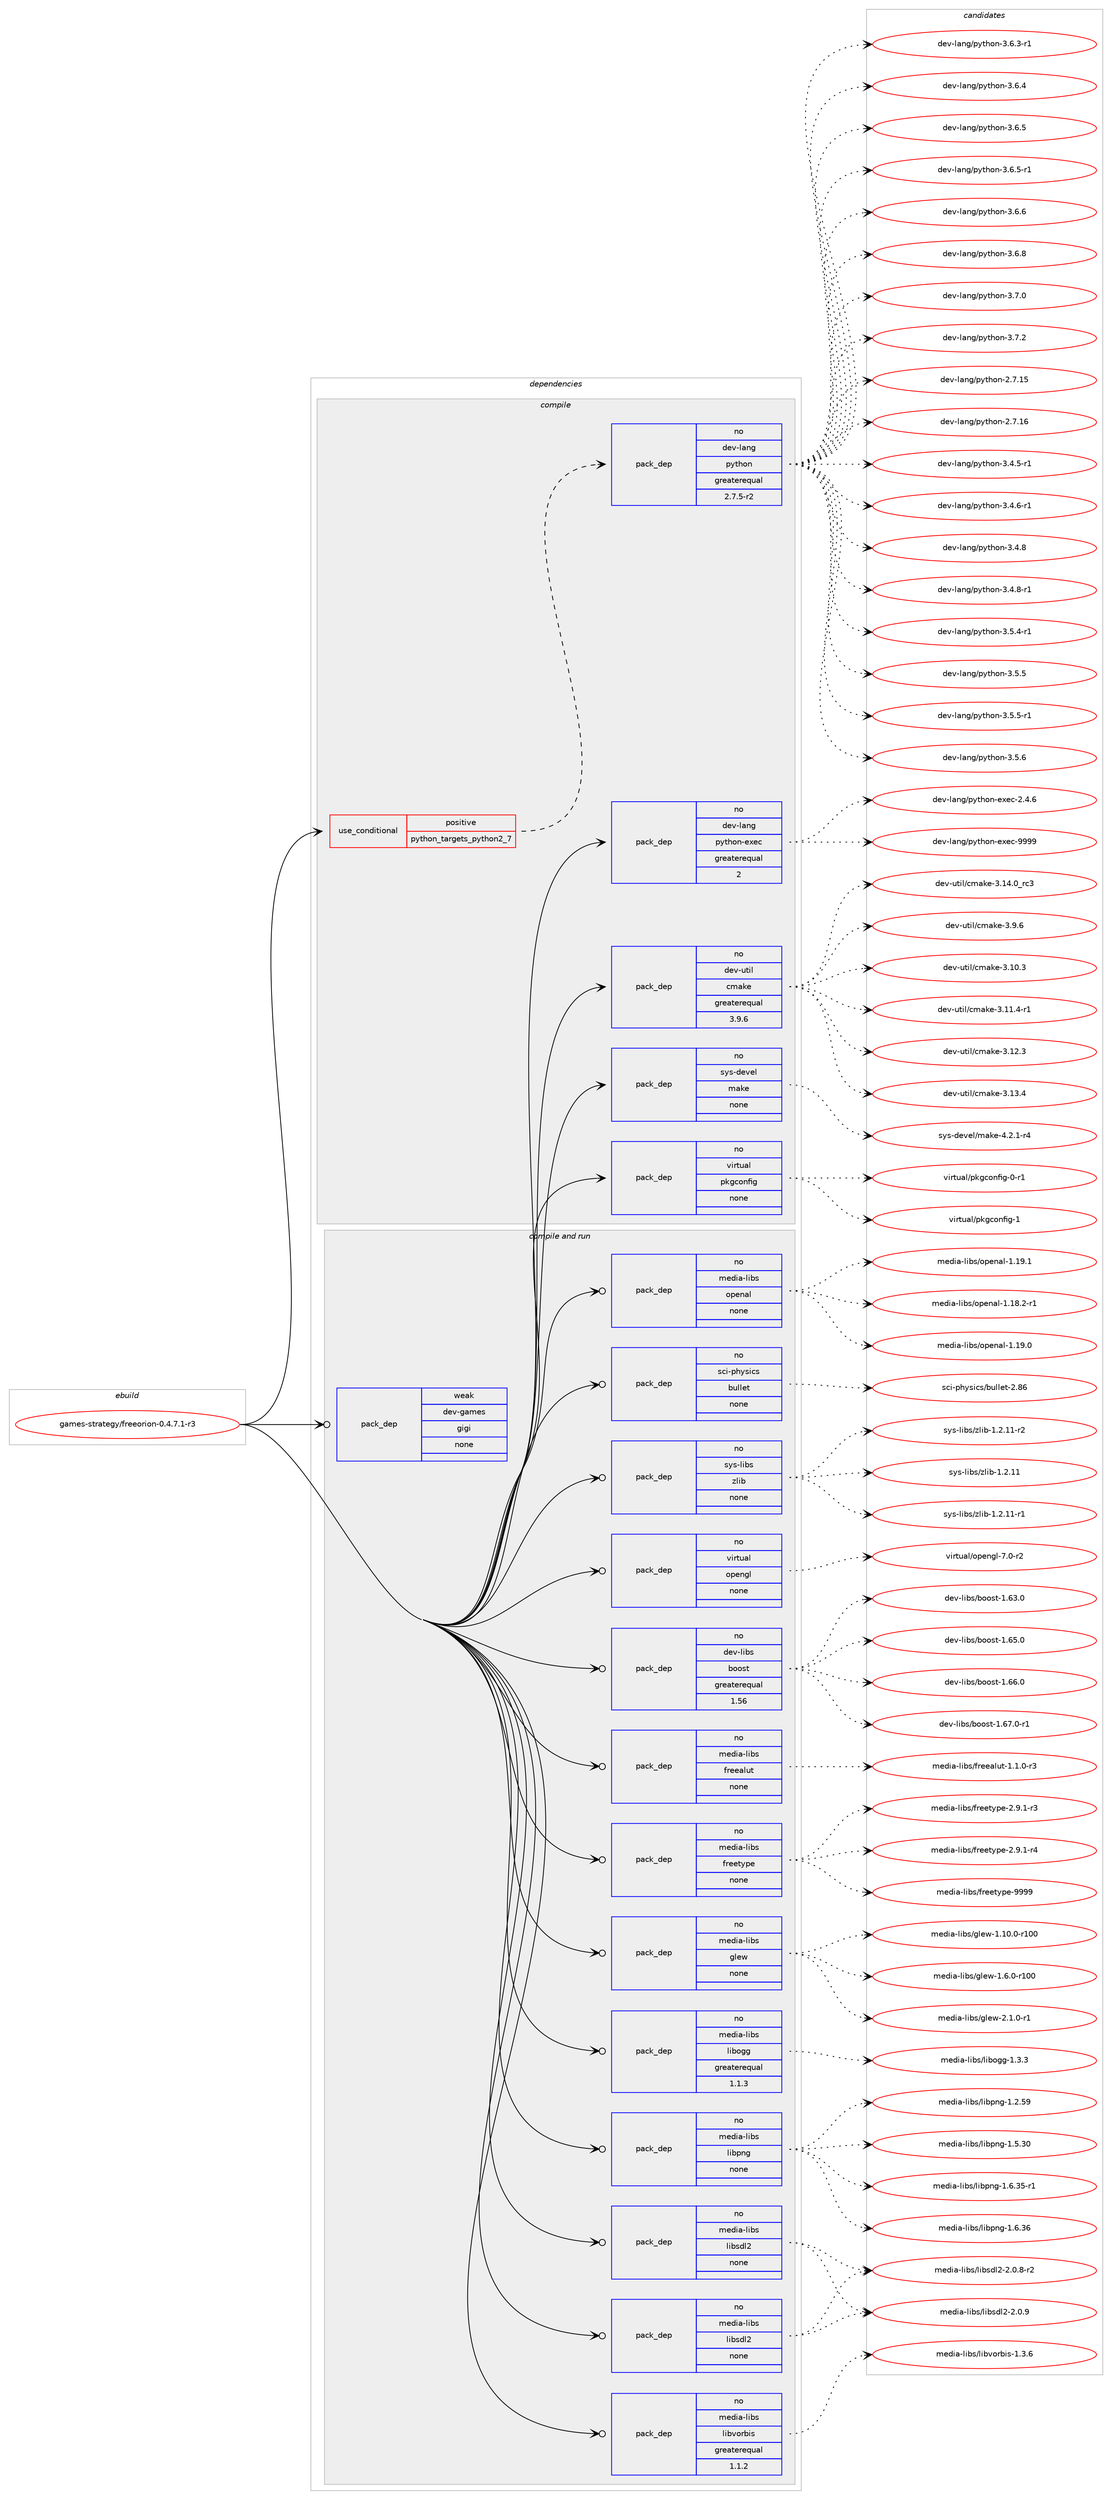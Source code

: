 digraph prolog {

# *************
# Graph options
# *************

newrank=true;
concentrate=true;
compound=true;
graph [rankdir=LR,fontname=Helvetica,fontsize=10,ranksep=1.5];#, ranksep=2.5, nodesep=0.2];
edge  [arrowhead=vee];
node  [fontname=Helvetica,fontsize=10];

# **********
# The ebuild
# **********

subgraph cluster_leftcol {
color=gray;
rank=same;
label=<<i>ebuild</i>>;
id [label="games-strategy/freeorion-0.4.7.1-r3", color=red, width=4, href="../games-strategy/freeorion-0.4.7.1-r3.svg"];
}

# ****************
# The dependencies
# ****************

subgraph cluster_midcol {
color=gray;
label=<<i>dependencies</i>>;
subgraph cluster_compile {
fillcolor="#eeeeee";
style=filled;
label=<<i>compile</i>>;
subgraph cond427213 {
dependency1561376 [label=<<TABLE BORDER="0" CELLBORDER="1" CELLSPACING="0" CELLPADDING="4"><TR><TD ROWSPAN="3" CELLPADDING="10">use_conditional</TD></TR><TR><TD>positive</TD></TR><TR><TD>python_targets_python2_7</TD></TR></TABLE>>, shape=none, color=red];
subgraph pack1110064 {
dependency1561377 [label=<<TABLE BORDER="0" CELLBORDER="1" CELLSPACING="0" CELLPADDING="4" WIDTH="220"><TR><TD ROWSPAN="6" CELLPADDING="30">pack_dep</TD></TR><TR><TD WIDTH="110">no</TD></TR><TR><TD>dev-lang</TD></TR><TR><TD>python</TD></TR><TR><TD>greaterequal</TD></TR><TR><TD>2.7.5-r2</TD></TR></TABLE>>, shape=none, color=blue];
}
dependency1561376:e -> dependency1561377:w [weight=20,style="dashed",arrowhead="vee"];
}
id:e -> dependency1561376:w [weight=20,style="solid",arrowhead="vee"];
subgraph pack1110065 {
dependency1561378 [label=<<TABLE BORDER="0" CELLBORDER="1" CELLSPACING="0" CELLPADDING="4" WIDTH="220"><TR><TD ROWSPAN="6" CELLPADDING="30">pack_dep</TD></TR><TR><TD WIDTH="110">no</TD></TR><TR><TD>dev-lang</TD></TR><TR><TD>python-exec</TD></TR><TR><TD>greaterequal</TD></TR><TR><TD>2</TD></TR></TABLE>>, shape=none, color=blue];
}
id:e -> dependency1561378:w [weight=20,style="solid",arrowhead="vee"];
subgraph pack1110066 {
dependency1561379 [label=<<TABLE BORDER="0" CELLBORDER="1" CELLSPACING="0" CELLPADDING="4" WIDTH="220"><TR><TD ROWSPAN="6" CELLPADDING="30">pack_dep</TD></TR><TR><TD WIDTH="110">no</TD></TR><TR><TD>dev-util</TD></TR><TR><TD>cmake</TD></TR><TR><TD>greaterequal</TD></TR><TR><TD>3.9.6</TD></TR></TABLE>>, shape=none, color=blue];
}
id:e -> dependency1561379:w [weight=20,style="solid",arrowhead="vee"];
subgraph pack1110067 {
dependency1561380 [label=<<TABLE BORDER="0" CELLBORDER="1" CELLSPACING="0" CELLPADDING="4" WIDTH="220"><TR><TD ROWSPAN="6" CELLPADDING="30">pack_dep</TD></TR><TR><TD WIDTH="110">no</TD></TR><TR><TD>sys-devel</TD></TR><TR><TD>make</TD></TR><TR><TD>none</TD></TR><TR><TD></TD></TR></TABLE>>, shape=none, color=blue];
}
id:e -> dependency1561380:w [weight=20,style="solid",arrowhead="vee"];
subgraph pack1110068 {
dependency1561381 [label=<<TABLE BORDER="0" CELLBORDER="1" CELLSPACING="0" CELLPADDING="4" WIDTH="220"><TR><TD ROWSPAN="6" CELLPADDING="30">pack_dep</TD></TR><TR><TD WIDTH="110">no</TD></TR><TR><TD>virtual</TD></TR><TR><TD>pkgconfig</TD></TR><TR><TD>none</TD></TR><TR><TD></TD></TR></TABLE>>, shape=none, color=blue];
}
id:e -> dependency1561381:w [weight=20,style="solid",arrowhead="vee"];
}
subgraph cluster_compileandrun {
fillcolor="#eeeeee";
style=filled;
label=<<i>compile and run</i>>;
subgraph pack1110069 {
dependency1561382 [label=<<TABLE BORDER="0" CELLBORDER="1" CELLSPACING="0" CELLPADDING="4" WIDTH="220"><TR><TD ROWSPAN="6" CELLPADDING="30">pack_dep</TD></TR><TR><TD WIDTH="110">no</TD></TR><TR><TD>dev-libs</TD></TR><TR><TD>boost</TD></TR><TR><TD>greaterequal</TD></TR><TR><TD>1.56</TD></TR></TABLE>>, shape=none, color=blue];
}
id:e -> dependency1561382:w [weight=20,style="solid",arrowhead="odotvee"];
subgraph pack1110070 {
dependency1561383 [label=<<TABLE BORDER="0" CELLBORDER="1" CELLSPACING="0" CELLPADDING="4" WIDTH="220"><TR><TD ROWSPAN="6" CELLPADDING="30">pack_dep</TD></TR><TR><TD WIDTH="110">no</TD></TR><TR><TD>media-libs</TD></TR><TR><TD>freealut</TD></TR><TR><TD>none</TD></TR><TR><TD></TD></TR></TABLE>>, shape=none, color=blue];
}
id:e -> dependency1561383:w [weight=20,style="solid",arrowhead="odotvee"];
subgraph pack1110071 {
dependency1561384 [label=<<TABLE BORDER="0" CELLBORDER="1" CELLSPACING="0" CELLPADDING="4" WIDTH="220"><TR><TD ROWSPAN="6" CELLPADDING="30">pack_dep</TD></TR><TR><TD WIDTH="110">no</TD></TR><TR><TD>media-libs</TD></TR><TR><TD>freetype</TD></TR><TR><TD>none</TD></TR><TR><TD></TD></TR></TABLE>>, shape=none, color=blue];
}
id:e -> dependency1561384:w [weight=20,style="solid",arrowhead="odotvee"];
subgraph pack1110072 {
dependency1561385 [label=<<TABLE BORDER="0" CELLBORDER="1" CELLSPACING="0" CELLPADDING="4" WIDTH="220"><TR><TD ROWSPAN="6" CELLPADDING="30">pack_dep</TD></TR><TR><TD WIDTH="110">no</TD></TR><TR><TD>media-libs</TD></TR><TR><TD>glew</TD></TR><TR><TD>none</TD></TR><TR><TD></TD></TR></TABLE>>, shape=none, color=blue];
}
id:e -> dependency1561385:w [weight=20,style="solid",arrowhead="odotvee"];
subgraph pack1110073 {
dependency1561386 [label=<<TABLE BORDER="0" CELLBORDER="1" CELLSPACING="0" CELLPADDING="4" WIDTH="220"><TR><TD ROWSPAN="6" CELLPADDING="30">pack_dep</TD></TR><TR><TD WIDTH="110">no</TD></TR><TR><TD>media-libs</TD></TR><TR><TD>libogg</TD></TR><TR><TD>greaterequal</TD></TR><TR><TD>1.1.3</TD></TR></TABLE>>, shape=none, color=blue];
}
id:e -> dependency1561386:w [weight=20,style="solid",arrowhead="odotvee"];
subgraph pack1110074 {
dependency1561387 [label=<<TABLE BORDER="0" CELLBORDER="1" CELLSPACING="0" CELLPADDING="4" WIDTH="220"><TR><TD ROWSPAN="6" CELLPADDING="30">pack_dep</TD></TR><TR><TD WIDTH="110">no</TD></TR><TR><TD>media-libs</TD></TR><TR><TD>libpng</TD></TR><TR><TD>none</TD></TR><TR><TD></TD></TR></TABLE>>, shape=none, color=blue];
}
id:e -> dependency1561387:w [weight=20,style="solid",arrowhead="odotvee"];
subgraph pack1110075 {
dependency1561388 [label=<<TABLE BORDER="0" CELLBORDER="1" CELLSPACING="0" CELLPADDING="4" WIDTH="220"><TR><TD ROWSPAN="6" CELLPADDING="30">pack_dep</TD></TR><TR><TD WIDTH="110">no</TD></TR><TR><TD>media-libs</TD></TR><TR><TD>libsdl2</TD></TR><TR><TD>none</TD></TR><TR><TD></TD></TR></TABLE>>, shape=none, color=blue];
}
id:e -> dependency1561388:w [weight=20,style="solid",arrowhead="odotvee"];
subgraph pack1110076 {
dependency1561389 [label=<<TABLE BORDER="0" CELLBORDER="1" CELLSPACING="0" CELLPADDING="4" WIDTH="220"><TR><TD ROWSPAN="6" CELLPADDING="30">pack_dep</TD></TR><TR><TD WIDTH="110">no</TD></TR><TR><TD>media-libs</TD></TR><TR><TD>libsdl2</TD></TR><TR><TD>none</TD></TR><TR><TD></TD></TR></TABLE>>, shape=none, color=blue];
}
id:e -> dependency1561389:w [weight=20,style="solid",arrowhead="odotvee"];
subgraph pack1110077 {
dependency1561390 [label=<<TABLE BORDER="0" CELLBORDER="1" CELLSPACING="0" CELLPADDING="4" WIDTH="220"><TR><TD ROWSPAN="6" CELLPADDING="30">pack_dep</TD></TR><TR><TD WIDTH="110">no</TD></TR><TR><TD>media-libs</TD></TR><TR><TD>libvorbis</TD></TR><TR><TD>greaterequal</TD></TR><TR><TD>1.1.2</TD></TR></TABLE>>, shape=none, color=blue];
}
id:e -> dependency1561390:w [weight=20,style="solid",arrowhead="odotvee"];
subgraph pack1110078 {
dependency1561391 [label=<<TABLE BORDER="0" CELLBORDER="1" CELLSPACING="0" CELLPADDING="4" WIDTH="220"><TR><TD ROWSPAN="6" CELLPADDING="30">pack_dep</TD></TR><TR><TD WIDTH="110">no</TD></TR><TR><TD>media-libs</TD></TR><TR><TD>openal</TD></TR><TR><TD>none</TD></TR><TR><TD></TD></TR></TABLE>>, shape=none, color=blue];
}
id:e -> dependency1561391:w [weight=20,style="solid",arrowhead="odotvee"];
subgraph pack1110079 {
dependency1561392 [label=<<TABLE BORDER="0" CELLBORDER="1" CELLSPACING="0" CELLPADDING="4" WIDTH="220"><TR><TD ROWSPAN="6" CELLPADDING="30">pack_dep</TD></TR><TR><TD WIDTH="110">no</TD></TR><TR><TD>sci-physics</TD></TR><TR><TD>bullet</TD></TR><TR><TD>none</TD></TR><TR><TD></TD></TR></TABLE>>, shape=none, color=blue];
}
id:e -> dependency1561392:w [weight=20,style="solid",arrowhead="odotvee"];
subgraph pack1110080 {
dependency1561393 [label=<<TABLE BORDER="0" CELLBORDER="1" CELLSPACING="0" CELLPADDING="4" WIDTH="220"><TR><TD ROWSPAN="6" CELLPADDING="30">pack_dep</TD></TR><TR><TD WIDTH="110">no</TD></TR><TR><TD>sys-libs</TD></TR><TR><TD>zlib</TD></TR><TR><TD>none</TD></TR><TR><TD></TD></TR></TABLE>>, shape=none, color=blue];
}
id:e -> dependency1561393:w [weight=20,style="solid",arrowhead="odotvee"];
subgraph pack1110081 {
dependency1561394 [label=<<TABLE BORDER="0" CELLBORDER="1" CELLSPACING="0" CELLPADDING="4" WIDTH="220"><TR><TD ROWSPAN="6" CELLPADDING="30">pack_dep</TD></TR><TR><TD WIDTH="110">no</TD></TR><TR><TD>virtual</TD></TR><TR><TD>opengl</TD></TR><TR><TD>none</TD></TR><TR><TD></TD></TR></TABLE>>, shape=none, color=blue];
}
id:e -> dependency1561394:w [weight=20,style="solid",arrowhead="odotvee"];
subgraph pack1110082 {
dependency1561395 [label=<<TABLE BORDER="0" CELLBORDER="1" CELLSPACING="0" CELLPADDING="4" WIDTH="220"><TR><TD ROWSPAN="6" CELLPADDING="30">pack_dep</TD></TR><TR><TD WIDTH="110">weak</TD></TR><TR><TD>dev-games</TD></TR><TR><TD>gigi</TD></TR><TR><TD>none</TD></TR><TR><TD></TD></TR></TABLE>>, shape=none, color=blue];
}
id:e -> dependency1561395:w [weight=20,style="solid",arrowhead="odotvee"];
}
subgraph cluster_run {
fillcolor="#eeeeee";
style=filled;
label=<<i>run</i>>;
}
}

# **************
# The candidates
# **************

subgraph cluster_choices {
rank=same;
color=gray;
label=<<i>candidates</i>>;

subgraph choice1110064 {
color=black;
nodesep=1;
choice10010111845108971101034711212111610411111045504655464953 [label="dev-lang/python-2.7.15", color=red, width=4,href="../dev-lang/python-2.7.15.svg"];
choice10010111845108971101034711212111610411111045504655464954 [label="dev-lang/python-2.7.16", color=red, width=4,href="../dev-lang/python-2.7.16.svg"];
choice1001011184510897110103471121211161041111104551465246534511449 [label="dev-lang/python-3.4.5-r1", color=red, width=4,href="../dev-lang/python-3.4.5-r1.svg"];
choice1001011184510897110103471121211161041111104551465246544511449 [label="dev-lang/python-3.4.6-r1", color=red, width=4,href="../dev-lang/python-3.4.6-r1.svg"];
choice100101118451089711010347112121116104111110455146524656 [label="dev-lang/python-3.4.8", color=red, width=4,href="../dev-lang/python-3.4.8.svg"];
choice1001011184510897110103471121211161041111104551465246564511449 [label="dev-lang/python-3.4.8-r1", color=red, width=4,href="../dev-lang/python-3.4.8-r1.svg"];
choice1001011184510897110103471121211161041111104551465346524511449 [label="dev-lang/python-3.5.4-r1", color=red, width=4,href="../dev-lang/python-3.5.4-r1.svg"];
choice100101118451089711010347112121116104111110455146534653 [label="dev-lang/python-3.5.5", color=red, width=4,href="../dev-lang/python-3.5.5.svg"];
choice1001011184510897110103471121211161041111104551465346534511449 [label="dev-lang/python-3.5.5-r1", color=red, width=4,href="../dev-lang/python-3.5.5-r1.svg"];
choice100101118451089711010347112121116104111110455146534654 [label="dev-lang/python-3.5.6", color=red, width=4,href="../dev-lang/python-3.5.6.svg"];
choice1001011184510897110103471121211161041111104551465446514511449 [label="dev-lang/python-3.6.3-r1", color=red, width=4,href="../dev-lang/python-3.6.3-r1.svg"];
choice100101118451089711010347112121116104111110455146544652 [label="dev-lang/python-3.6.4", color=red, width=4,href="../dev-lang/python-3.6.4.svg"];
choice100101118451089711010347112121116104111110455146544653 [label="dev-lang/python-3.6.5", color=red, width=4,href="../dev-lang/python-3.6.5.svg"];
choice1001011184510897110103471121211161041111104551465446534511449 [label="dev-lang/python-3.6.5-r1", color=red, width=4,href="../dev-lang/python-3.6.5-r1.svg"];
choice100101118451089711010347112121116104111110455146544654 [label="dev-lang/python-3.6.6", color=red, width=4,href="../dev-lang/python-3.6.6.svg"];
choice100101118451089711010347112121116104111110455146544656 [label="dev-lang/python-3.6.8", color=red, width=4,href="../dev-lang/python-3.6.8.svg"];
choice100101118451089711010347112121116104111110455146554648 [label="dev-lang/python-3.7.0", color=red, width=4,href="../dev-lang/python-3.7.0.svg"];
choice100101118451089711010347112121116104111110455146554650 [label="dev-lang/python-3.7.2", color=red, width=4,href="../dev-lang/python-3.7.2.svg"];
dependency1561377:e -> choice10010111845108971101034711212111610411111045504655464953:w [style=dotted,weight="100"];
dependency1561377:e -> choice10010111845108971101034711212111610411111045504655464954:w [style=dotted,weight="100"];
dependency1561377:e -> choice1001011184510897110103471121211161041111104551465246534511449:w [style=dotted,weight="100"];
dependency1561377:e -> choice1001011184510897110103471121211161041111104551465246544511449:w [style=dotted,weight="100"];
dependency1561377:e -> choice100101118451089711010347112121116104111110455146524656:w [style=dotted,weight="100"];
dependency1561377:e -> choice1001011184510897110103471121211161041111104551465246564511449:w [style=dotted,weight="100"];
dependency1561377:e -> choice1001011184510897110103471121211161041111104551465346524511449:w [style=dotted,weight="100"];
dependency1561377:e -> choice100101118451089711010347112121116104111110455146534653:w [style=dotted,weight="100"];
dependency1561377:e -> choice1001011184510897110103471121211161041111104551465346534511449:w [style=dotted,weight="100"];
dependency1561377:e -> choice100101118451089711010347112121116104111110455146534654:w [style=dotted,weight="100"];
dependency1561377:e -> choice1001011184510897110103471121211161041111104551465446514511449:w [style=dotted,weight="100"];
dependency1561377:e -> choice100101118451089711010347112121116104111110455146544652:w [style=dotted,weight="100"];
dependency1561377:e -> choice100101118451089711010347112121116104111110455146544653:w [style=dotted,weight="100"];
dependency1561377:e -> choice1001011184510897110103471121211161041111104551465446534511449:w [style=dotted,weight="100"];
dependency1561377:e -> choice100101118451089711010347112121116104111110455146544654:w [style=dotted,weight="100"];
dependency1561377:e -> choice100101118451089711010347112121116104111110455146544656:w [style=dotted,weight="100"];
dependency1561377:e -> choice100101118451089711010347112121116104111110455146554648:w [style=dotted,weight="100"];
dependency1561377:e -> choice100101118451089711010347112121116104111110455146554650:w [style=dotted,weight="100"];
}
subgraph choice1110065 {
color=black;
nodesep=1;
choice1001011184510897110103471121211161041111104510112010199455046524654 [label="dev-lang/python-exec-2.4.6", color=red, width=4,href="../dev-lang/python-exec-2.4.6.svg"];
choice10010111845108971101034711212111610411111045101120101994557575757 [label="dev-lang/python-exec-9999", color=red, width=4,href="../dev-lang/python-exec-9999.svg"];
dependency1561378:e -> choice1001011184510897110103471121211161041111104510112010199455046524654:w [style=dotted,weight="100"];
dependency1561378:e -> choice10010111845108971101034711212111610411111045101120101994557575757:w [style=dotted,weight="100"];
}
subgraph choice1110066 {
color=black;
nodesep=1;
choice1001011184511711610510847991099710710145514649484651 [label="dev-util/cmake-3.10.3", color=red, width=4,href="../dev-util/cmake-3.10.3.svg"];
choice10010111845117116105108479910997107101455146494946524511449 [label="dev-util/cmake-3.11.4-r1", color=red, width=4,href="../dev-util/cmake-3.11.4-r1.svg"];
choice1001011184511711610510847991099710710145514649504651 [label="dev-util/cmake-3.12.3", color=red, width=4,href="../dev-util/cmake-3.12.3.svg"];
choice1001011184511711610510847991099710710145514649514652 [label="dev-util/cmake-3.13.4", color=red, width=4,href="../dev-util/cmake-3.13.4.svg"];
choice1001011184511711610510847991099710710145514649524648951149951 [label="dev-util/cmake-3.14.0_rc3", color=red, width=4,href="../dev-util/cmake-3.14.0_rc3.svg"];
choice10010111845117116105108479910997107101455146574654 [label="dev-util/cmake-3.9.6", color=red, width=4,href="../dev-util/cmake-3.9.6.svg"];
dependency1561379:e -> choice1001011184511711610510847991099710710145514649484651:w [style=dotted,weight="100"];
dependency1561379:e -> choice10010111845117116105108479910997107101455146494946524511449:w [style=dotted,weight="100"];
dependency1561379:e -> choice1001011184511711610510847991099710710145514649504651:w [style=dotted,weight="100"];
dependency1561379:e -> choice1001011184511711610510847991099710710145514649514652:w [style=dotted,weight="100"];
dependency1561379:e -> choice1001011184511711610510847991099710710145514649524648951149951:w [style=dotted,weight="100"];
dependency1561379:e -> choice10010111845117116105108479910997107101455146574654:w [style=dotted,weight="100"];
}
subgraph choice1110067 {
color=black;
nodesep=1;
choice1151211154510010111810110847109971071014552465046494511452 [label="sys-devel/make-4.2.1-r4", color=red, width=4,href="../sys-devel/make-4.2.1-r4.svg"];
dependency1561380:e -> choice1151211154510010111810110847109971071014552465046494511452:w [style=dotted,weight="100"];
}
subgraph choice1110068 {
color=black;
nodesep=1;
choice11810511411611797108471121071039911111010210510345484511449 [label="virtual/pkgconfig-0-r1", color=red, width=4,href="../virtual/pkgconfig-0-r1.svg"];
choice1181051141161179710847112107103991111101021051034549 [label="virtual/pkgconfig-1", color=red, width=4,href="../virtual/pkgconfig-1.svg"];
dependency1561381:e -> choice11810511411611797108471121071039911111010210510345484511449:w [style=dotted,weight="100"];
dependency1561381:e -> choice1181051141161179710847112107103991111101021051034549:w [style=dotted,weight="100"];
}
subgraph choice1110069 {
color=black;
nodesep=1;
choice1001011184510810598115479811111111511645494654514648 [label="dev-libs/boost-1.63.0", color=red, width=4,href="../dev-libs/boost-1.63.0.svg"];
choice1001011184510810598115479811111111511645494654534648 [label="dev-libs/boost-1.65.0", color=red, width=4,href="../dev-libs/boost-1.65.0.svg"];
choice1001011184510810598115479811111111511645494654544648 [label="dev-libs/boost-1.66.0", color=red, width=4,href="../dev-libs/boost-1.66.0.svg"];
choice10010111845108105981154798111111115116454946545546484511449 [label="dev-libs/boost-1.67.0-r1", color=red, width=4,href="../dev-libs/boost-1.67.0-r1.svg"];
dependency1561382:e -> choice1001011184510810598115479811111111511645494654514648:w [style=dotted,weight="100"];
dependency1561382:e -> choice1001011184510810598115479811111111511645494654534648:w [style=dotted,weight="100"];
dependency1561382:e -> choice1001011184510810598115479811111111511645494654544648:w [style=dotted,weight="100"];
dependency1561382:e -> choice10010111845108105981154798111111115116454946545546484511449:w [style=dotted,weight="100"];
}
subgraph choice1110070 {
color=black;
nodesep=1;
choice10910110010597451081059811547102114101101971081171164549464946484511451 [label="media-libs/freealut-1.1.0-r3", color=red, width=4,href="../media-libs/freealut-1.1.0-r3.svg"];
dependency1561383:e -> choice10910110010597451081059811547102114101101971081171164549464946484511451:w [style=dotted,weight="100"];
}
subgraph choice1110071 {
color=black;
nodesep=1;
choice109101100105974510810598115471021141011011161211121014550465746494511451 [label="media-libs/freetype-2.9.1-r3", color=red, width=4,href="../media-libs/freetype-2.9.1-r3.svg"];
choice109101100105974510810598115471021141011011161211121014550465746494511452 [label="media-libs/freetype-2.9.1-r4", color=red, width=4,href="../media-libs/freetype-2.9.1-r4.svg"];
choice109101100105974510810598115471021141011011161211121014557575757 [label="media-libs/freetype-9999", color=red, width=4,href="../media-libs/freetype-9999.svg"];
dependency1561384:e -> choice109101100105974510810598115471021141011011161211121014550465746494511451:w [style=dotted,weight="100"];
dependency1561384:e -> choice109101100105974510810598115471021141011011161211121014550465746494511452:w [style=dotted,weight="100"];
dependency1561384:e -> choice109101100105974510810598115471021141011011161211121014557575757:w [style=dotted,weight="100"];
}
subgraph choice1110072 {
color=black;
nodesep=1;
choice109101100105974510810598115471031081011194549464948464845114494848 [label="media-libs/glew-1.10.0-r100", color=red, width=4,href="../media-libs/glew-1.10.0-r100.svg"];
choice1091011001059745108105981154710310810111945494654464845114494848 [label="media-libs/glew-1.6.0-r100", color=red, width=4,href="../media-libs/glew-1.6.0-r100.svg"];
choice109101100105974510810598115471031081011194550464946484511449 [label="media-libs/glew-2.1.0-r1", color=red, width=4,href="../media-libs/glew-2.1.0-r1.svg"];
dependency1561385:e -> choice109101100105974510810598115471031081011194549464948464845114494848:w [style=dotted,weight="100"];
dependency1561385:e -> choice1091011001059745108105981154710310810111945494654464845114494848:w [style=dotted,weight="100"];
dependency1561385:e -> choice109101100105974510810598115471031081011194550464946484511449:w [style=dotted,weight="100"];
}
subgraph choice1110073 {
color=black;
nodesep=1;
choice1091011001059745108105981154710810598111103103454946514651 [label="media-libs/libogg-1.3.3", color=red, width=4,href="../media-libs/libogg-1.3.3.svg"];
dependency1561386:e -> choice1091011001059745108105981154710810598111103103454946514651:w [style=dotted,weight="100"];
}
subgraph choice1110074 {
color=black;
nodesep=1;
choice109101100105974510810598115471081059811211010345494650465357 [label="media-libs/libpng-1.2.59", color=red, width=4,href="../media-libs/libpng-1.2.59.svg"];
choice109101100105974510810598115471081059811211010345494653465148 [label="media-libs/libpng-1.5.30", color=red, width=4,href="../media-libs/libpng-1.5.30.svg"];
choice1091011001059745108105981154710810598112110103454946544651534511449 [label="media-libs/libpng-1.6.35-r1", color=red, width=4,href="../media-libs/libpng-1.6.35-r1.svg"];
choice109101100105974510810598115471081059811211010345494654465154 [label="media-libs/libpng-1.6.36", color=red, width=4,href="../media-libs/libpng-1.6.36.svg"];
dependency1561387:e -> choice109101100105974510810598115471081059811211010345494650465357:w [style=dotted,weight="100"];
dependency1561387:e -> choice109101100105974510810598115471081059811211010345494653465148:w [style=dotted,weight="100"];
dependency1561387:e -> choice1091011001059745108105981154710810598112110103454946544651534511449:w [style=dotted,weight="100"];
dependency1561387:e -> choice109101100105974510810598115471081059811211010345494654465154:w [style=dotted,weight="100"];
}
subgraph choice1110075 {
color=black;
nodesep=1;
choice1091011001059745108105981154710810598115100108504550464846564511450 [label="media-libs/libsdl2-2.0.8-r2", color=red, width=4,href="../media-libs/libsdl2-2.0.8-r2.svg"];
choice109101100105974510810598115471081059811510010850455046484657 [label="media-libs/libsdl2-2.0.9", color=red, width=4,href="../media-libs/libsdl2-2.0.9.svg"];
dependency1561388:e -> choice1091011001059745108105981154710810598115100108504550464846564511450:w [style=dotted,weight="100"];
dependency1561388:e -> choice109101100105974510810598115471081059811510010850455046484657:w [style=dotted,weight="100"];
}
subgraph choice1110076 {
color=black;
nodesep=1;
choice1091011001059745108105981154710810598115100108504550464846564511450 [label="media-libs/libsdl2-2.0.8-r2", color=red, width=4,href="../media-libs/libsdl2-2.0.8-r2.svg"];
choice109101100105974510810598115471081059811510010850455046484657 [label="media-libs/libsdl2-2.0.9", color=red, width=4,href="../media-libs/libsdl2-2.0.9.svg"];
dependency1561389:e -> choice1091011001059745108105981154710810598115100108504550464846564511450:w [style=dotted,weight="100"];
dependency1561389:e -> choice109101100105974510810598115471081059811510010850455046484657:w [style=dotted,weight="100"];
}
subgraph choice1110077 {
color=black;
nodesep=1;
choice109101100105974510810598115471081059811811111498105115454946514654 [label="media-libs/libvorbis-1.3.6", color=red, width=4,href="../media-libs/libvorbis-1.3.6.svg"];
dependency1561390:e -> choice109101100105974510810598115471081059811811111498105115454946514654:w [style=dotted,weight="100"];
}
subgraph choice1110078 {
color=black;
nodesep=1;
choice1091011001059745108105981154711111210111097108454946495646504511449 [label="media-libs/openal-1.18.2-r1", color=red, width=4,href="../media-libs/openal-1.18.2-r1.svg"];
choice109101100105974510810598115471111121011109710845494649574648 [label="media-libs/openal-1.19.0", color=red, width=4,href="../media-libs/openal-1.19.0.svg"];
choice109101100105974510810598115471111121011109710845494649574649 [label="media-libs/openal-1.19.1", color=red, width=4,href="../media-libs/openal-1.19.1.svg"];
dependency1561391:e -> choice1091011001059745108105981154711111210111097108454946495646504511449:w [style=dotted,weight="100"];
dependency1561391:e -> choice109101100105974510810598115471111121011109710845494649574648:w [style=dotted,weight="100"];
dependency1561391:e -> choice109101100105974510810598115471111121011109710845494649574649:w [style=dotted,weight="100"];
}
subgraph choice1110079 {
color=black;
nodesep=1;
choice11599105451121041211151059911547981171081081011164550465654 [label="sci-physics/bullet-2.86", color=red, width=4,href="../sci-physics/bullet-2.86.svg"];
dependency1561392:e -> choice11599105451121041211151059911547981171081081011164550465654:w [style=dotted,weight="100"];
}
subgraph choice1110080 {
color=black;
nodesep=1;
choice1151211154510810598115471221081059845494650464949 [label="sys-libs/zlib-1.2.11", color=red, width=4,href="../sys-libs/zlib-1.2.11.svg"];
choice11512111545108105981154712210810598454946504649494511449 [label="sys-libs/zlib-1.2.11-r1", color=red, width=4,href="../sys-libs/zlib-1.2.11-r1.svg"];
choice11512111545108105981154712210810598454946504649494511450 [label="sys-libs/zlib-1.2.11-r2", color=red, width=4,href="../sys-libs/zlib-1.2.11-r2.svg"];
dependency1561393:e -> choice1151211154510810598115471221081059845494650464949:w [style=dotted,weight="100"];
dependency1561393:e -> choice11512111545108105981154712210810598454946504649494511449:w [style=dotted,weight="100"];
dependency1561393:e -> choice11512111545108105981154712210810598454946504649494511450:w [style=dotted,weight="100"];
}
subgraph choice1110081 {
color=black;
nodesep=1;
choice1181051141161179710847111112101110103108455546484511450 [label="virtual/opengl-7.0-r2", color=red, width=4,href="../virtual/opengl-7.0-r2.svg"];
dependency1561394:e -> choice1181051141161179710847111112101110103108455546484511450:w [style=dotted,weight="100"];
}
subgraph choice1110082 {
color=black;
nodesep=1;
}
}

}
